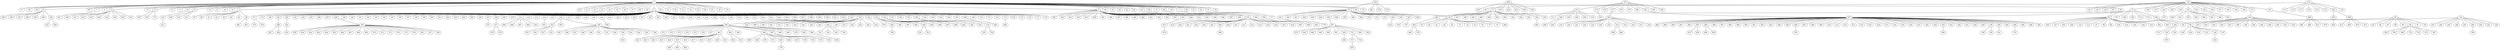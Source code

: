 graph {



	1 [height="0.05", level="1", pos="-373.61,-4505.25", width="0.05"];
	10 [level="5", pos="-426.53,-2651.47"];
	100 [level="5", pos="-7907.48,3381.78"];
	101 [level="2", pos="-8586.46,3510.95"];
	102 [level="4", pos="-6319.74,4023.60"];
	103 [height="0.05", level="1", pos="-5479.86,6586.57", width="0.05"];
	104 [height="0.05", level="1", pos="-5811.51,4375.22", width="0.05"];
	105 [level="5", pos="-7627.01,2992.15"];
	106 [level="4", pos="-8086.92,4824.19"];
	107 [level="5", pos="-8470.77,4233.18"];
	108 [level="2", pos="-5854.63,5123.08"];
	109 [height="0.05", level="1", pos="-7013.80,5402.76", width="0.05"];
	11 [height="0.05", level="1", pos="2459.62,-9120.00", width="0.05"];
	110 [level="4", pos="-6888.97,2940.45"];
	111 [height="0.05", level="1", pos="-6548.99,6161.41", width="0.05"];
	112 [height="0.05", level="1", pos="-4452.72,10282.58", width="0.05"];
	113 [height="0.05", level="1", pos="-3405.74,10851.84", width="0.05"];
	114 [height="0.05", level="1", pos="-5696.36,9572.28", width="0.05"];
	115 [level="2", pos="-4476.07,11790.85"];
	116 [level="5", pos="-5236.08,11385.34"];
	117 [level="5", pos="-5364.84,10995.91"];
	118 [level="5", pos="-5558.50,10669.54"];
	119 [level="5", pos="-4265.13,11496.17"];
	12 [level="5", pos="219.78,-2440.66"];
	120 [height="0.05", level="1", pos="-2524.64,11721.71", width="0.05"];
	121 [level="4", pos="-4858.21,3799.19"];
	122 [height="0.05", level="1", pos="-3641.85,4456.12", width="0.05"];
	123 [height="0.05", level="1", pos="-14630.54,372.33", width="0.05"];
	124 [level="5", pos="-14275.70,-696.18"];
	125 [level="2", pos="-16668.59,-1901.61"];
	126 [level="2", pos="-13675.78,-613.57"];
	127 [level="5", pos="-15327.68,1560.02"];
	128 [level="2", pos="-13773.79,1791.73"];
	129 [height="0.05", level="1", pos="-13056.83,1668.30", width="0.05"];
	13 [level="5", pos="1613.93,-4167.45"];
	130 [level="5", pos="-15840.25,-314.39"];
	131 [level="2", pos="-16454.35,1399.64"];
	132 [level="5", pos="-13764.46,-169.12"];
	134 [level="3", pos="-15445.08,1558.26"];
	136 [level="3", pos="-14565.94,1987.21"];
	137 [level="4", pos="-15141.58,-690.67"];
	138 [level="4", pos="-15986.11,-317.44"];
	139 [level="2", pos="-14662.01,2074.70"];
	14 [height="0.05", level="1", pos="-3447.92,-3046.15", width="0.05"];
	140 [level="5", pos="-15834.03,405.11"];
	141 [level="5", pos="-13697.63,973.79"];
	142 [level="5", pos="-13984.69,1635.86"];
	143 [level="2", pos="-16345.16,186.66"];
	145 [level="2", pos="-6499.90,8029.27"];
	146 [level="4", pos="-8692.28,7384.25"];
	147 [level="2", pos="-8279.67,5576.35"];
	148 [level="4", pos="-7292.60,6520.35"];
	149 [level="5", pos="-8337.80,6050.35"];
	15 [height="0.05", level="1", pos="-3450.79,-7524.52", width="0.05"];
	150 [level="5", pos="-8761.12,6504.94"];
	151 [height="0.05", level="1", pos="-8289.94,8266.63", width="0.05"];
	152 [height="0.05", level="1", pos="1338.55,5575.01", width="0.05"];
	153 [height="0.05", level="1", pos="3817.84,3796.76", width="0.05"];
	154 [level="5", pos="-1557.94,-1141.04"];
	155 [level="2", pos="-1265.67,3470.17"];
	156 [level="2", pos="587.61,3855.48"];
	157 [level="5", pos="-1539.24,-575.28"];
	158 [level="5", pos="1550.16,1076.68"];
	159 [level="5", pos="-1529.69,889.06"];
	16 [level="2", pos="-95.14,-6373.83"];
	160 [height="0.05", level="1", pos="1420.55,3400.45", width="0.05"];
	162 [level="5", pos="-2087.41,-295.41"];
	163 [level="3", pos="600.71,-991.66"];
	164 [level="2", pos="1559.68,445.44"];
	165 [level="4", pos="-746.53,1144.91"];
	167 [level="4", pos="-1817.80,592.00"];
	168 [height="0.05", level="1", pos="1105.86,4558.38", width="0.05"];
	169 [level="2", pos="550.48,-2021.49"];
	17 [height="0.05", level="1", pos="-1710.74,-2241.84", width="0.05"];
	170 [level="5", pos="-469.33,-1758.45"];
	171 [level="2", pos="-2673.34,276.86"];
	172 [level="2", pos="-1902.11,879.21"];
	173 [level="2", pos="2403.11,-704.10"];
	174 [height="0.05", level="1", pos="992.40,123.41", width="0.05"];
	175 [level="2", pos="-168.51,2228.87"];
	176 [level="4", pos="-1369.12,1028.45"];
	177 [level="5", pos="1153.44,-832.71"];
	178 [level="4", pos="-29.75,1931.88"];
	179 [level="2", pos="-1481.09,1701.00"];
	18 [level="5", pos="1041.90,-2701.37"];
	180 [level="5", pos="412.57,-1258.15"];
	181 [height="0.05", level="1", pos="-1294.15,4954.42", width="0.05"];
	182 [height="0.05", level="1", pos="-1077.47,4093.05", width="0.05"];
	183 [level="3", pos="1171.51,-19.35"];
	184 [level="2", pos="-360.87,2684.44"];
	185 [level="2", pos="1107.27,-404.99"];
	186 [level="2", pos="1300.12,1919.27"];
	187 [height="0.05", level="1", pos="2800.35,1535.63", width="0.05"];
	188 [height="0.05", level="1", pos="2767.86,3124.65", width="0.05"];
	189 [level="2", pos="1155.36,-2024.30"];
	19 [level="2", pos="-2387.47,-5863.04"];
	190 [level="5", pos="-962.87,1207.17"];
	191 [level="2", pos="767.30,-901.20"];
	192 [level="2", pos="1966.30,-89.75"];
	193 [level="2", pos="-1959.37,-459.75"];
	194 [level="2", pos="1028.30,1144.37"];
	195 [level="5", pos="-1463.41,-1019.94"];
	196 [level="2", pos="1070.73,-1621.44"];
	197 [level="5", pos="-510.97,2034.70"];
	198 [level="2", pos="-119.56,-1330.22"];
	199 [level="2", pos="-927.68,-1744.02"];
	2 [height="0.05", level="1", pos="-4516.13,-1981.98", width="0.05"];
	20 [height="0.05", level="1", pos="-2568.32,-4687.43", width="0.05"];
	200 [level="5", pos="-561.20,-1537.00"];
	201 [level="4", pos="-2120.71,383.94"];
	202 [level="5", pos="200.56,-1621.16"];
	203 [level="2", pos="-1576.36,951.33"];
	204 [level="3", pos="1039.94,289.01"];
	205 [height="0.05", level="1", pos="1672.23,-1348.51", width="0.05"];
	206 [level="2", pos="-887.77,1113.54"];
	207 [level="4", pos="-2765.59,-184.29"];
	208 [level="5", pos="-1030.04,-1481.20"];
	209 [level="3", pos="1643.95,-325.82"];
	21 [level="2", pos="-2449.18,-3614.79"];
	210 [height="0.05", level="1", pos="3422.73,-376.84", width="0.05"];
	211 [level="5", pos="-1862.50,-1014.30"];
	212 [level="5", pos="-1134.37,-1319.63"];
	213 [level="2", pos="603.66,-1701.24"];
	214 [level="5", pos="-2221.56,1009.64"];
	215 [level="5", pos="-418.37,-1462.16"];
	216 [height="0.05", level="1", pos="-1703.51,6111.78", width="0.05"];
	217 [level="5", pos="-1798.37,349.21"];
	218 [height="0.05", level="1", pos="-2135.21,2268.26", width="0.05"];
	219 [level="2", pos="1323.82,-292.89"];
	22 [level="4", pos="-2188.17,-5171.50"];
	220 [level="5", pos="-190.63,2151.51"];
	222 [level="5", pos="-1394.55,-1271.90"];
	223 [level="5", pos="685.14,-855.78"];
	224 [height="0.05", level="1", pos="775.37,-447.55", width="0.05"];
	225 [level="5", pos="1190.44,680.75"];
	226 [level="5", pos="-18.19,1893.29"];
	227 [level="4", pos="-513.89,2317.08"];
	228 [level="2", pos="-709.60,-1552.51"];
	229 [level="5", pos="868.22,1747.12"];
	23 [height="0.05", level="1", pos="-1100.87,-8851.43", width="0.05"];
	230 [level="2", pos="-114.43,-1954.90"];
	231 [level="2", pos="-1661.33,502.93"];
	232 [height="0.05", level="1", pos="893.23,847.25", width="0.05"];
	233 [level="5", pos="-834.37,1449.60"];
	234 [level="5", pos="-2185.46,35.67"];
	235 [level="4", pos="844.89,-497.56"];
	236 [height="0.05", level="1", pos="1276.06,181.05", width="0.05"];
	237 [level="3", pos="876.52,2196.71"];
	238 [level="5", pos="553.97,2034.36"];
	239 [level="2", pos="-1678.79,-930.06"];
	24 [level="2", pos="1629.94,-5732.36"];
	240 [level="4", pos="76.20,-1320.68"];
	241 [level="4", pos="-1047.12,-1132.58"];
	242 [level="5", pos="-1506.77,-535.54"];
	243 [level="2", pos="2063.84,1338.00"];
	244 [level="3", pos="1768.24,-1250.28"];
	245 [level="4", pos="1025.91,1780.07"];
	246 [level="5", pos="-874.72,-1536.34"];
	247 [level="3", pos="1341.55,583.22"];
	248 [height="0.05", level="1", pos="4327.14,1486.21", width="0.05"];
	249 [level="2", pos="-2521.01,-404.45"];
	25 [level="2", pos="1983.19,-4661.03"];
	250 [level="5", pos="-1471.05,1165.61"];
	251 [level="3", pos="1273.87,1074.98"];
	252 [level="2", pos="-2530.04,6.46"];
	254 [level="2", pos="-13758.91,6524.97"];
	255 [level="2", pos="-17262.90,7082.18"];
	256 [level="2", pos="-15182.27,4376.73"];
	257 [height="0.05", level="1", pos="-18173.88,8472.23", width="0.05"];
	258 [height="0.05", level="1", pos="-18056.83,4878.53", width="0.05"];
	259 [level="2", pos="-16935.55,4776.76"];
	26 [level="2", pos="-2407.57,-2935.66"];
	260 [level="2", pos="-14780.58,6676.26"];
	261 [level="2", pos="-16195.30,7302.73"];
	262 [height="0.05", level="1", pos="-15840.97,7814.20", width="0.05"];
	263 [level="5", pos="-16006.24,4718.93"];
	264 [level="2", pos="-15755.03,4285.93"];
	265 [level="2", pos="-18547.15,6473.15"];
	266 [level="4", pos="-14548.61,5772.71"];
	267 [height="0.05", level="1", pos="-17983.59,6631.22", width="0.05"];
	268 [level="5", pos="-14878.32,5065.01"];
	269 [level="5", pos="-17031.27,5461.63"];
	27 [level="2", pos="-1217.04,-2578.20"];
	270 [level="5", pos="-14868.42,6824.10"];
	271 [level="2", pos="-15454.86,7298.69"];
	272 [level="2", pos="-14261.50,5411.99"];
	273 [height="0.05", level="1", pos="-12806.56,-5773.42", width="0.05"];
	274 [level="2", pos="-11664.55,-6965.20"];
	275 [level="2", pos="-13531.14,-7039.36"];
	276 [level="2", pos="-12949.23,-4512.64"];
	277 [height="0.05", level="1", pos="-12922.00,-8542.18", width="0.05"];
	278 [level="5", pos="-13569.04,-5907.37"];
	279 [level="2", pos="-12107.81,-6938.07"];
	28 [height="0.05", level="1", pos="-2420.27,-1743.20", width="0.05"];
	280 [level="5", pos="-13160.62,-4856.68"];
	281 [height="0.05", level="1", pos="-11894.84,-1709.85", width="0.05"];
	282 [level="4", pos="-11913.78,-5412.19"];
	283 [height="0.05", level="1", pos="-14540.93,-5371.48", width="0.05"];
	284 [height="0.05", level="1", pos="-15782.76,9839.76", width="0.05"];
	285 [level="4", pos="-11679.09,10096.09"];
	286 [level="4", pos="-13533.82,8655.57"];
	288 [level="3", pos="-12575.39,10609.01"];
	289 [level="5", pos="-11376.97,9119.47"];
	29 [level="2", pos="2122.47,-3145.85"];
	290 [level="5", pos="-13408.40,10092.37"];
	291 [level="5", pos="-11635.89,9290.85"];
	292 [level="3", pos="-13819.29,8670.56"];
	293 [level="3", pos="-11790.06,8372.64"];
	294 [level="2", pos="-14285.19,9385.70"];
	295 [level="5", pos="-12426.38,10235.13"];
	296 [height="0.05", level="1", pos="-13791.92,11290.28", width="0.05"];
	297 [level="5", pos="-12748.47,8221.97"];
	298 [level="5", pos="-11685.41,8443.76"];
	299 [height="0.05", level="1", pos="2687.43,6341.16", width="0.05"];
	3 [height="0.05", level="1", pos="-286.74,-9.32", width="0.05"];
	30 [height="0.05", level="1", pos="2121.39,-5378.32", width="0.05"];
	300 [level="5", pos="588.78,5824.79"];
	301 [level="2", pos="2222.18,5378.70"];
	302 [level="2", pos="1525.77,6454.67"];
	303 [level="5", pos="-8337.23,-8615.14"];
	304 [height="0.05", level="1", pos="-9116.68,-9396.71", width="0.05"];
	306 [level="2", pos="-10620.73,-7552.99"];
	307 [level="2", pos="-11437.44,-8041.12"];
	308 [level="4", pos="-11771.64,-7541.53"];
	309 [level="4", pos="-11231.68,-6322.54"];
	31 [level="2", pos="826.17,-2254.14"];
	310 [level="3", pos="-10869.58,-6327.23"];
	311 [level="4", pos="-10558.57,-7277.88"];
	313 [height="0.05", level="1", pos="-9035.77,-11503.38", width="0.05"];
	314 [level="2", pos="-9970.03,-11627.27"];
	315 [level="5", pos="-8241.04,-8804.55"];
	316 [level="5", pos="-8122.16,-9801.76"];
	317 [level="4", pos="-8805.70,-10477.38"];
	318 [level="5", pos="-10027.99,-8884.35"];
	319 [level="2", pos="-10525.43,-9793.60"];
	32 [height="0.05", level="1", pos="-1242.18,-6996.50", width="0.05"];
	320 [level="4", pos="-10203.52,-9864.40"];
	321 [level="5", pos="-9174.60,-8248.15"];
	322 [level="4", pos="-9340.29,-8324.60"];
	323 [level="2", pos="-7744.80,-9719.64"];
	324 [level="5", pos="4730.13,4110.06"];
	325 [height="0.05", level="1", pos="5611.57,1663.70", width="0.05"];
	326 [level="5", pos="4990.14,3977.94"];
	327 [level="5", pos="4051.72,4592.66"];
	328 [level="3", pos="5496.05,3193.31"];
	329 [level="2", pos="4306.31,2227.37"];
	33 [level="5", pos="646.14,-5721.41"];
	330 [level="2", pos="4114.56,2443.32"];
	331 [level="2", pos="5555.39,2608.00"];
	332 [level="4", pos="5217.96,3400.62"];
	333 [level="3", pos="3426.24,2748.09"];
	334 [level="4", pos="3328.94,3801.59"];
	335 [height="0.05", level="1", pos="5215.30,2750.40", width="0.05"];
	336 [level="2", pos="-10654.85,-1533.83"];
	337 [height="0.05", level="1", pos="-7701.03,-2609.58", width="0.05"];
	338 [level="2", pos="-10750.68,-774.31"];
	339 [level="2", pos="-11485.76,-898.01"];
	34 [level="5", pos="-80.49,-6132.15"];
	340 [level="3", pos="-5216.06,-3731.35"];
	341 [level="3", pos="-4805.32,-4116.94"];
	342 [level="2", pos="-486.89,5145.76"];
	343 [level="2", pos="-89.27,5617.70"];
	344 [level="2", pos="-6389.04,9134.58"];
	345 [level="5", pos="-5894.71,7464.98"];
	346 [level="4", pos="-5588.67,8411.74"];
	347 [level="5", pos="-6870.37,7234.79"];
	348 [level="3", pos="-7431.38,8565.41"];
	35 [height="0.05", level="1", pos="-3870.76,-4105.27", width="0.05"];
	350 [level="5", pos="-5669.37,8628.29"];
	351 [level="5", pos="-6010.19,7307.02"];
	352 [level="5", pos="-7423.40,8118.07"];
	353 [level="5", pos="-6685.61,9006.67"];
	355 [level="2", pos="5363.27,7059.28"];
	356 [level="5", pos="6371.05,5464.84"];
	357 [level="4", pos="4896.67,8434.25"];
	358 [level="4", pos="4125.84,7117.00"];
	359 [level="5", pos="6280.34,5482.63"];
	36 [height="0.05", level="1", pos="-3696.66,-5466.07", width="0.05"];
	360 [level="2", pos="6973.02,6042.31"];
	362 [level="4", pos="5528.60,5543.21"];
	363 [level="5", pos="5891.32,8220.29"];
	364 [level="4", pos="4180.84,8090.65"];
	365 [level="5", pos="4873.93,5859.66"];
	366 [level="5", pos="5635.16,5412.07"];
	367 [level="2", pos="3746.38,7307.94"];
	368 [level="5", pos="5738.66,8304.95"];
	369 [level="2", pos="6730.24,7836.60"];
	37 [height="0.05", level="1", pos="2682.01,-3802.03", width="0.05"];
	370 [level="3", pos="6766.06,6014.63"];
	372 [level="5", pos="6764.32,7079.17"];
	373 [level="5", pos="4497.74,6418.62"];
	374 [level="2", pos="4647.98,8668.26"];
	375 [level="5", pos="4183.16,7970.55"];
	376 [level="2", pos="6962.13,7341.44"];
	377 [level="2", pos="188.05,-9958.89"];
	378 [level="4", pos="515.37,-10164.67"];
	379 [level="2", pos="937.19,-9786.49"];
	38 [level="5", pos="1340.07,-3096.57"];
	380 [height="0.05", level="1", pos="-165.62,6797.29", width="0.05"];
	381 [height="0.05", level="1", pos="1211.57,7511.60", width="0.05"];
	382 [level="3", pos="626.85,6216.30"];
	383 [level="5", pos="-2735.88,-10667.29"];
	384 [level="5", pos="-1846.72,-12530.40"];
	386 [level="5", pos="-919.22,-12713.78"];
	387 [height="0.05", level="1", pos="-1495.58,-13755.76", width="0.05"];
	388 [level="2", pos="255.20,-11250.35"];
	389 [height="0.05", level="1", pos="1212.26,-11972.63", width="0.05"];
	39 [level="5", pos="-1426.29,-6066.19"];
	390 [level="2", pos="-2777.61,-12823.93"];
	391 [level="5", pos="-380.11,-12234.87"];
	392 [level="5", pos="-3008.48,-11932.81"];
	393 [level="5", pos="-1904.44,-9440.44"];
	394 [height="0.05", level="1", pos="-3473.52,-13463.54", width="0.05"];
	395 [level="5", pos="-367.21,-11152.88"];
	396 [level="4", pos="-1047.02,-10292.16"];
	397 [level="3", pos="-1835.87,-9571.60"];
	398 [level="2", pos="-2499.44,-9699.68"];
	399 [level="2", pos="-3347.14,-12337.38"];
	4 [height="0.05", level="1", pos="-1726.73,-11279.16", width="0.05"];
	40 [level="3", pos="-2075.99,-2687.89"];
	400 [height="0.05", level="1", pos="471.88,-13106.50", width="0.05"];
	401 [level="2", pos="-931.28,-12859.15"];
	402 [level="4", pos="-2386.67,-9693.12"];
	403 [level="5", pos="-1032.09,-10388.11"];
	405 [level="2", pos="338.64,-11899.45"];
	407 [level="2", pos="-4127.30,-10638.00"];
	408 [level="5", pos="-757.56,-10727.15"];
	41 [height="0.05", level="1", pos="-415.99,-6738.22", width="0.05"];
	410 [level="4", pos="-3063.37,-11184.73"];
	411 [level="2", pos="-3871.87,6058.06"];
	412 [level="4", pos="-4471.44,5401.24"];
	413 [level="3", pos="-4491.15,5601.43"];
	414 [level="4", pos="-2757.29,3725.99"];
	416 [level="5", pos="-2533.01,4334.26"];
	417 [height="0.05", level="1", pos="-3133.95,6445.48", width="0.05"];
	418 [level="5", pos="-4770.32,4692.71"];
	419 [level="5", pos="-3490.10,3362.02"];
	42 [height="0.05", level="1", pos="-3164.28,-4634.30", width="0.05"];
	420 [level="5", pos="-2692.37,4567.18"];
	421 [level="5", pos="-3931.81,5936.36"];
	424 [level="5", pos="-4638.84,3784.92"];
	425 [level="5", pos="-3172.67,5459.76"];
	427 [level="4", pos="-4119.04,3389.41"];
	428 [level="2", pos="-2546.22,5172.11"];
	429 [level="4", pos="-3582.37,3276.52"];
	43 [height="0.05", level="1", pos="-2785.37,-3937.15", width="0.05"];
	431 [level="4", pos="-4817.97,4553.13"];
	433 [level="5", pos="-16043.52,9491.44"];
	434 [level="4", pos="-16374.12,9926.77"];
	435 [level="5", pos="-16492.05,10250.01"];
	436 [level="5", pos="-15137.20,10484.91"];
	438 [level="5", pos="-15561.31,10725.58"];
	439 [level="5", pos="-15475.22,9528.54"];
	44 [height="0.05", level="1", pos="-553.11,-7648.83", width="0.05"];
	443 [level="2", pos="-17734.66,2662.57"];
	445 [level="4", pos="-16857.25,3436.73"];
	446 [level="5", pos="-16827.47,2417.00"];
	448 [level="5", pos="-17909.53,3460.77"];
	449 [level="5", pos="-16616.30,2668.30"];
	45 [height="0.05", level="1", pos="-5111.11,1438.10", width="0.05"];
	450 [level="4", pos="-18816.47,1994.15"];
	451 [level="4", pos="-18064.85,1657.98"];
	452 [level="5", pos="-17679.52,3686.33"];
	453 [level="2", pos="-19238.68,2733.50"];
	454 [level="5", pos="-18501.30,2910.28"];
	455 [level="5", pos="-16777.30,3375.74"];
	456 [level="5", pos="-18686.78,1951.67"];
	457 [level="4", pos="-17610.44,1599.34"];
	458 [level="5", pos="-17450.66,1559.25"];
	459 [level="5", pos="-21610.89,5884.53"];
	46 [height="0.05", level="1", pos="2870.96,-6258.71", width="0.05"];
	460 [level="5", pos="-21774.76,5904.90"];
	461 [level="2", pos="-20745.16,6499.24"];
	462 [level="2", pos="8322.44,-1092.27"];
	463 [level="2", pos="11363.92,334.91"];
	464 [level="3", pos="7683.18,-2274.21"];
	465 [level="4", pos="8954.72,-1765.44"];
	466 [level="4", pos="5952.29,-1062.45"];
	467 [level="3", pos="8063.42,1074.88"];
	468 [level="5", pos="7314.64,-1310.64"];
	469 [level="5", pos="8710.66,115.22"];
	47 [level="2", pos="-1847.28,-2083.34"];
	470 [level="5", pos="9553.69,-1108.86"];
	471 [level="2", pos="9745.08,-1012.97"];
	472 [level="5", pos="8135.96,-1831.46"];
	473 [level="2", pos="8935.12,272.39"];
	474 [level="2", pos="9512.68,-2009.52"];
	475 [level="5", pos="7589.55,-199.54"];
	476 [level="5", pos="9105.14,-189.56"];
	477 [level="3", pos="8021.92,286.33"];
	478 [level="2", pos="-13024.06,6935.70"];
	479 [level="4", pos="-13861.37,6946.46"];
	48 [height="0.05", level="1", pos="4340.76,-2748.41", width="0.05"];
	482 [level="4", pos="-13221.90,5938.50"];
	483 [level="2", pos="-8582.08,-338.30"];
	484 [level="4", pos="-7036.33,-4684.59"];
	485 [level="5", pos="-6633.49,-1165.24"];
	486 [level="2", pos="-6810.42,-5085.50"];
	487 [height="0.05", level="1", pos="-10934.96,-2018.11", width="0.05"];
	488 [level="2", pos="-7965.51,-357.04"];
	489 [level="4", pos="-6446.65,-4587.12"];
	49 [level="3", pos="703.82,-2377.05"];
	490 [level="4", pos="-9635.60,-3160.71"];
	491 [level="5", pos="-8669.58,-1264.39"];
	492 [height="0.05", level="1", pos="-5168.66,-2542.26", width="0.05"];
	493 [level="2", pos="-5471.49,-1730.16"];
	494 [height="0.05", level="1", pos="-10792.60,-3695.06", width="0.05"];
	496 [level="5", pos="-5853.90,-1972.64"];
	497 [level="2", pos="-5379.54,-2989.88"];
	498 [level="5", pos="-9248.06,-1497.08"];
	499 [level="2", pos="-7578.09,-597.72"];
	5 [level="2", pos="-655.11,-2698.27"];
	50 [height="0.05", level="1", pos="-2042.04,-3155.60", width="0.05"];
	500 [level="3", pos="-5497.34,-3528.19"];
	501 [level="5", pos="-9334.77,-3667.97"];
	502 [height="0.05", level="1", pos="-8426.91,-6224.07", width="0.05"];
	503 [height="0.05", level="1", pos="-9961.30,-1686.25", width="0.05"];
	504 [height="0.05", level="1", pos="-5234.16,-4432.63", width="0.05"];
	505 [level="4", pos="-9216.06,-4211.82"];
	506 [height="0.05", level="1", pos="-5003.17,-5271.29", width="0.05"];
	507 [height="0.05", level="1", pos="-9338.91,-4446.52", width="0.05"];
	508 [level="4", pos="-8471.82,-464.84"];
	509 [height="0.05", level="1", pos="-5568.53,-3019.22", width="0.05"];
	51 [height="0.05", level="1", pos="-2850.13,-6369.45", width="0.05"];
	510 [level="5", pos="-7616.93,-4353.26"];
	511 [level="5", pos="-8657.81,-4370.77"];
	512 [level="2", pos="-5856.42,-4566.43"];
	513 [height="0.05", level="1", pos="-7005.94,-58.65", width="0.05"];
	514 [level="2", pos="-9094.35,-4895.57"];
	515 [height="0.05", level="1", pos="-6514.06,-4572.52", width="0.05"];
	516 [height="0.05", level="1", pos="-7776.60,-5426.87", width="0.05"];
	517 [level="2", pos="-10108.46,-2630.54"];
	518 [level="2", pos="-5662.08,-4011.51"];
	519 [level="2", pos="-6869.41,-854.35"];
	52 [height="0.05", level="1", pos="-3022.61,-1816.76", width="0.05"];
	520 [level="5", pos="-7996.33,-579.30"];
	521 [level="4", pos="-8205.30,-4473.81"];
	522 [height="0.05", level="1", pos="-9997.23,-747.16", width="0.05"];
	523 [level="5", pos="-7172.89,-451.34"];
	524 [level="5", pos="-6396.34,-973.78"];
	525 [level="2", pos="-9771.21,-3820.98"];
	526 [level="5", pos="-6232.89,-1515.57"];
	527 [level="5", pos="-5873.62,-2460.76"];
	528 [level="2", pos="-6035.90,-1459.80"];
	529 [level="5", pos="-9783.80,-2701.98"];
	53 [level="4", pos="71.14,-2724.05"];
	532 [level="4", pos="-8956.90,7308.15"];
	535 [level="5", pos="-1659.36,-1352.18"];
	536 [height="0.05", level="1", pos="2917.33,9400.34", width="0.05"];
	537 [level="4", pos="1619.41,9094.44"];
	538 [level="5", pos="3696.89,10462.13"];
	539 [level="2", pos="1630.73,10458.99"];
	54 [height="0.05", level="1", pos="-1249.46,-2372.34", width="0.05"];
	541 [level="3", pos="1640.63,9027.45"];
	542 [level="2", pos="3773.70,10988.89"];
	543 [level="4", pos="2079.78,10376.65"];
	544 [height="0.05", level="1", pos="5129.77,9502.20", width="0.05"];
	545 [level="2", pos="4431.97,9783.87"];
	546 [level="3", pos="2789.45,8527.75"];
	547 [level="3", pos="2929.26,10945.65"];
	548 [level="2", pos="3556.99,8753.00"];
	549 [level="5", pos="2821.62,10758.53"];
	55 [height="0.05", level="1", pos="1844.64,-2522.09", width="0.05"];
	551 [level="5", pos="1966.22,9732.41"];
	552 [level="4", pos="-2093.20,7108.86"];
	553 [level="5", pos="-2840.95,6375.36"];
	555 [level="5", pos="-1819.76,7132.40"];
	556 [level="4", pos="-2807.41,7550.93"];
	557 [level="5", pos="-1885.25,7340.69"];
	558 [level="4", pos="5084.22,-2962.17"];
	56 [level="2", pos="-3335.14,-4226.81"];
	562 [level="5", pos="5156.30,-2979.29"];
	563 [level="5", pos="-13895.56,-7018.66"];
	564 [level="4", pos="-2141.58,3414.08"];
	565 [level="5", pos="-1169.29,3216.94"];
	567 [level="4", pos="-2017.10,3941.30"];
	569 [level="4", pos="-1900.90,2829.19"];
	57 [level="2", pos="-1755.38,-6386.09"];
	570 [level="5", pos="-1591.82,4262.63"];
	575 [level="5", pos="-14448.05,-1152.30"];
	577 [level="4", pos="-794.22,-2312.84"];
	58 [level="3", pos="-852.38,-2780.78"];
	581 [level="5", pos="-4887.25,-5422.13"];
	583 [level="4", pos="-17433.15,-1269.71"];
	585 [level="5", pos="-16874.33,-1055.75"];
	586 [level="5", pos="-16409.58,-2520.36"];
	587 [level="5", pos="-16022.27,-1672.91"];
	588 [level="4", pos="-17471.15,-2437.28"];
	589 [level="5", pos="-16545.23,-2668.29"];
	59 [height="0.05", level="1", pos="3077.49,-2774.53", width="0.05"];
	591 [level="2", pos="-17803.11,-2021.47"];
	592 [level="4", pos="4802.89,-4676.55"];
	595 [level="5", pos="5616.03,-6135.23"];
	596 [level="5", pos="5664.69,-4784.97"];
	597 [level="2", pos="6343.76,-5607.85"];
	598 [level="4", pos="5006.81,-6301.61"];
	599 [level="2", pos="6213.58,-4913.52"];
	6 [height="0.05", level="1", pos="5202.69,-5310.30", width="0.05"];
	60 [level="3", pos="1622.20,-2141.07"];
	600 [level="5", pos="4583.29,-5864.60"];
	601 [level="3", pos="-682.15,-2214.01"];
	602 [level="5", pos="719.26,4629.19"];
	604 [level="2", pos="-61.18,3810.29"];
	605 [level="5", pos="-74.03,3499.79"];
	606 [level="5", pos="536.68,3491.14"];
	607 [level="5", pos="33.79,4678.89"];
	608 [level="2", pos="-89.10,4676.69"];
	609 [level="5", pos="-11555.65,10231.89"];
	61 [level="2", pos="-3660.39,-1331.01"];
	610 [level="5", pos="-3616.27,-3362.08"];
	611 [level="5", pos="-4641.49,-3493.18"];
	615 [level="3", pos="11702.06,1930.87"];
	616 [level="5", pos="12018.30,594.14"];
	617 [level="2", pos="12286.40,-243.13"];
	618 [level="5", pos="10408.77,992.50"];
	619 [level="5", pos="10263.54,360.55"];
	62 [level="5", pos="-4883.19,-1903.60"];
	620 [level="4", pos="10861.00,1576.93"];
	621 [level="4", pos="11263.53,-719.09"];
	622 [level="5", pos="11490.41,-392.22"];
	623 [level="5", pos="10552.47,-328.73"];
	624 [level="5", pos="10325.57,858.34"];
	625 [level="5", pos="12013.50,804.33"];
	626 [level="5", pos="10974.94,1513.53"];
	628 [level="3", pos="-3266.52,13138.14"];
	629 [level="3", pos="-3043.28,12774.15"];
	63 [height="0.05", level="1", pos="-4765.91,-287.81", width="0.05"];
	631 [level="3", pos="7747.00,-2790.01"];
	632 [level="3", pos="6934.24,-2569.50"];
	633 [level="2", pos="-18088.62,7591.75"];
	635 [level="5", pos="216.65,-8790.78"];
	64 [level="3", pos="-3504.84,-1723.65"];
	640 [level="5", pos="1250.65,-8484.58"];
	642 [level="5", pos="-232.90,-8258.43"];
	644 [level="5", pos="375.67,-8843.81"];
	645 [level="5", pos="417.81,-7451.85"];
	647 [level="5", pos="1208.47,-8855.40"];
	649 [level="4", pos="-27.03,-7678.18"];
	65 [level="2", pos="-4408.54,-2747.86"];
	651 [level="5", pos="1007.65,-7730.40"];
	652 [level="4", pos="-298.43,-8370.38"];
	655 [level="5", pos="-9873.96,-8083.42"];
	656 [level="5", pos="-10150.16,-7428.66"];
	657 [level="5", pos="4261.51,-4486.90"];
	659 [level="4", pos="4978.46,-4158.96"];
	66 [height="0.05", level="1", pos="-5926.98,496.71", width="0.05"];
	660 [level="4", pos="-11944.91,1322.88"];
	661 [level="4", pos="-12318.41,2060.00"];
	662 [level="5", pos="-11961.46,1515.45"];
	663 [level="5", pos="-12909.07,1007.82"];
	665 [level="4", pos="4937.94,-964.25"];
	666 [level="5", pos="5764.04,-1642.07"];
	667 [level="5", pos="5244.99,-794.53"];
	668 [level="5", pos="5784.92,-291.71"];
	669 [level="5", pos="6303.51,-336.06"];
	67 [height="0.05", level="1", pos="-4573.84,194.96", width="0.05"];
	670 [level="5", pos="5384.58,-1632.85"];
	671 [level="5", pos="6415.76,-1344.80"];
	673 [level="5", pos="-4349.38,-10465.27"];
	674 [level="5", pos="-5477.62,-10363.70"];
	677 [level="5", pos="-1105.62,-1966.90"];
	678 [level="5", pos="-938.85,-1955.87"];
	679 [level="5", pos="-1387.05,-1728.52"];
	68 [height="0.05", level="1", pos="-4134.47,-593.99", width="0.05"];
	681 [level="5", pos="11122.24,2338.80"];
	682 [level="4", pos="12134.72,1913.84"];
	683 [level="3", pos="11946.72,2626.25"];
	684 [level="5", pos="-11772.50,-10537.26"];
	686 [level="5", pos="-10308.65,-11837.03"];
	689 [level="4", pos="2502.73,7043.20"];
	69 [height="0.05", level="1", pos="-11169.89,4215.37", width="0.05"];
	690 [level="5", pos="2958.49,6095.20"];
	692 [level="5", pos="2638.82,7144.49"];
	694 [level="2", pos="2702.73,-7487.71"];
	695 [level="2", pos="3765.76,-7744.15"];
	696 [level="5", pos="4255.60,-6521.21"];
	699 [level="5", pos="-196.23,8261.00"];
	7 [level="3", pos="-666.57,-2399.30"];
	70 [height="0.05", level="1", pos="-15874.63,5820.80", width="0.05"];
	702 [level="5", pos="7795.48,1471.96"];
	703 [level="5", pos="7680.93,1083.77"];
	704 [level="5", pos="9202.99,1141.42"];
	706 [level="5", pos="8472.59,1699.76"];
	707 [level="4", pos="-10122.07,1137.04"];
	708 [level="5", pos="-10239.43,489.50"];
	709 [level="5", pos="-10678.81,1526.69"];
	71 [height="0.05", level="1", pos="-12669.44,9239.89", width="0.05"];
	713 [level="5", pos="-11456.85,1540.01"];
	714 [level="5", pos="-11174.53,175.75"];
	715 [level="3", pos="-20952.74,5159.56"];
	716 [level="5", pos="-22010.92,4107.10"];
	717 [level="5", pos="-20861.92,4791.78"];
	718 [level="5", pos="1752.24,3224.67"];
	72 [height="0.05", level="1", pos="-10815.29,895.33", width="0.05"];
	720 [level="5", pos="1918.41,3852.96"];
	724 [level="5", pos="1627.28,3987.80"];
	725 [level="5", pos="-1087.97,9284.00"];
	729 [level="5", pos="-11818.11,2040.28"];
	73 [level="2", pos="-10707.54,2686.65"];
	730 [level="5", pos="-13178.92,2272.39"];
	731 [level="5", pos="-12310.66,2582.54"];
	736 [level="5", pos="-17452.98,8887.00"];
	737 [level="5", pos="-18169.57,8787.46"];
	74 [level="3", pos="-12148.94,3608.34"];
	740 [level="5", pos="5057.38,1365.68"];
	741 [level="5", pos="5837.48,1245.29"];
	742 [level="5", pos="5819.75,2107.97"];
	744 [level="5", pos="6076.78,1621.25"];
	75 [height="0.05", level="1", pos="-10026.01,5948.65", width="0.05"];
	751 [level="5", pos="-7321.15,-5236.00"];
	755 [level="5", pos="119.86,9139.30"];
	757 [level="5", pos="-3006.16,205.79"];
	758 [level="5", pos="1457.41,2427.81"];
	76 [level="2", pos="-10200.36,5122.17"];
	760 [level="5", pos="2195.45,3350.84"];
	768 [level="5", pos="2171.14,-9876.23"];
	769 [level="4", pos="2929.19,-9444.70"];
	77 [height="0.05", level="1", pos="-11360.98,6285.33", width="0.05"];
	770 [level="5", pos="2730.31,-8817.99"];
	776 [level="5", pos="4683.34,-1115.49"];
	779 [level="5", pos="-17073.36,4301.90"];
	78 [level="5", pos="-10103.65,4091.74"];
	781 [level="5", pos="-617.40,4170.80"];
	782 [level="5", pos="-400.25,3594.44"];
	787 [level="5", pos="-12095.65,3070.12"];
	788 [level="5", pos="-2170.68,3360.67"];
	79 [height="0.05", level="1", pos="-13195.83,4230.44", width="0.05"];
	798 [level="5", pos="-7550.90,8738.45"];
	8 [level="4", pos="-1055.88,-6211.89"];
	80 [level="2", pos="-9878.46,2668.02"];
	802 [level="5", pos="1588.84,4681.10"];
	809 [level="5", pos="-3700.38,-7241.27"];
	81 [level="4", pos="-12138.06,4862.21"];
	810 [level="5", pos="-3716.68,-7936.02"];
	811 [level="5", pos="-3157.38,-7832.71"];
	815 [level="5", pos="1376.53,10537.86"];
	819 [level="5", pos="-20608.72,4182.39"];
	82 [level="2", pos="-10015.57,2972.42"];
	822 [level="5", pos="-13711.92,2077.57"];
	83 [height="0.05", level="1", pos="-9466.13,8708.34", width="0.05"];
	830 [level="2", pos="-21784.98,7820.44"];
	833 [level="4", pos="-21745.73,6480.95"];
	836 [level="5", pos="-1401.36,-1514.70"];
	837 [level="5", pos="-5141.68,-1231.55"];
	839 [level="5", pos="-5837.36,-1202.91"];
	84 [level="5", pos="-11979.69,3183.73"];
	841 [level="5", pos="-1819.51,-1295.53"];
	848 [level="5", pos="-10658.17,-4185.60"];
	849 [level="5", pos="-10995.32,-3934.64"];
	85 [height="0.05", level="1", pos="-3412.08,8516.85", width="0.05"];
	86 [level="2", pos="-3405.82,7753.61"];
	860 [level="5", pos="2695.01,-989.39"];
	862 [level="5", pos="-12693.38,12192.82"];
	863 [level="2", pos="-12841.63,12360.67"];
	868 [level="2", pos="-1807.27,11707.06"];
	869 [level="4", pos="-1894.51,12150.75"];
	87 [level="5", pos="-2965.45,8329.35"];
	870 [level="5", pos="-2096.79,11169.50"];
	871 [level="2", pos="-1116.25,12273.06"];
	872 [level="2", pos="-928.49,11297.52"];
	873 [level="5", pos="-597.92,9380.15"];
	874 [level="5", pos="-2697.42,1226.40"];
	875 [level="3", pos="-20814.18,7765.15"];
	88 [height="0.05", level="1", pos="-4685.82,8840.99", width="0.05"];
	886 [level="3", pos="-16032.23,3265.09"];
	889 [level="3", pos="-15633.85,2600.00"];
	89 [level="3", pos="-3767.04,9570.61"];
	893 [level="5", pos="-14611.45,8939.54"];
	899 [level="5", pos="-2249.30,-1018.26"];
	9 [height="0.05", level="1", pos="810.70,-8052.03", width="0.05"];
	90 [height="0.05", level="1", pos="-268.00,8373.40", width="0.05"];
	91 [level="5", pos="-4303.39,8480.98"];
	915 [level="3", pos="-15275.53,3127.91"];
	92 [height="0.05", level="1", pos="-2501.70,9847.32", width="0.05"];
	93 [height="0.05", level="1", pos="-5801.08,3303.90", width="0.05"];
	94 [height="0.05", level="1", pos="-1378.46,9990.82", width="0.05"];
	941 [level="5", pos="-5199.40,809.38"];
	943 [level="5", pos="-2261.23,5817.29"];
	944 [level="5", pos="-19889.86,6843.40"];
	947 [level="3", pos="284.94,8781.60"];
	948 [level="5", pos="-20609.02,5581.93"];
	949 [level="2", pos="-21745.28,7344.42"];
	95 [height="0.05", level="1", pos="-7436.89,3776.65", width="0.05"];
	950 [level="4", pos="-20615.87,7417.62"];
	951 [level="4", pos="-19961.68,6114.96"];
	954 [height="0.05", level="1", pos="-747.40,7492.81", width="0.05"];
	955 [level="5", pos="-1299.07,8160.99"];
	96 [height="0.05", level="1", pos="-7884.86,6714.91", width="0.05"];
	966 [level="5", pos="-2084.39,-1085.04"];
	967 [level="5", pos="-2075.49,-616.37"];
	969 [level="5", pos="-2404.13,-775.56"];
	97 [level="5", pos="-8299.87,4923.33"];
	975 [level="2", pos="-12933.54,13053.21"];
	979 [level="5", pos="-16409.15,2269.58"];
	98 [height="0.05", level="1", pos="-5480.88,5621.31", width="0.05"];
	980 [level="5", pos="-2357.46,5397.98"];
	981 [level="5", pos="-6005.57,715.58"];
	984 [level="5", pos="-5978.05,-656.23"];
	986 [level="5", pos="-15137.05,2716.52"];
	99 [height="0.05", level="1", pos="-9103.08,4728.91", width="0.05"];
	3 -- 185 [ ];
	3 -- 186 [ ];
	3 -- 187 [ ];
	3 -- 188 [ ];
	3 -- 189 [ ];
	3 -- 191 [ ];
	3 -- 192 [ ];
	3 -- 193 [ ];
	3 -- 194 [ ];
	3 -- 196 [ ];
	1 -- 22 [ ];
	3 -- 198 [ ];
	3 -- 199 [ ];
	3 -- 201 [ ];
	3 -- 203 [ ];
	3 -- 204 [ ];
	3 -- 205 [ ];
	3 -- 206 [ ];
	3 -- 207 [ ];
	3 -- 209 [ ];
	3 -- 210 [ ];
	1 -- 23 [ ];
	3 -- 213 [ ];
	3 -- 216 [ ];
	3 -- 218 [ ];
	3 -- 219 [ ];
	3 -- 224 [ ];
	3 -- 227 [ ];
	3 -- 228 [ ];
	3 -- 230 [ ];
	3 -- 231 [ ];
	3 -- 232 [ ];
	1 -- 24 [ ];
	3 -- 235 [ ];
	3 -- 236 [ ];
	3 -- 237 [ ];
	3 -- 239 [ ];
	3 -- 240 [ ];
	3 -- 241 [ ];
	3 -- 243 [ ];
	3 -- 244 [ ];
	3 -- 245 [ ];
	3 -- 247 [ ];
	1 -- 25 [ ];
	3 -- 248 [ ];
	3 -- 249 [ ];
	3 -- 251 [ ];
	3 -- 252 [ ];
	3 -- 208 [ ];
	3 -- 154 [ ];
	3 -- 170 [ ];
	3 -- 157 [ ];
	3 -- 214 [ ];
	3 -- 250 [ ];
	1 -- 26 [ ];
	3 -- 162 [ ];
	3 -- 217 [ ];
	3 -- 234 [ ];
	3 -- 226 [ ];
	3 -- 220 [ ];
	3 -- 233 [ ];
	3 -- 197 [ ];
	3 -- 159 [ ];
	3 -- 212 [ ];
	3 -- 246 [ ];
	1 -- 27 [ ];
	3 -- 180 [ ];
	3 -- 158 [ ];
	3 -- 195 [ ];
	3 -- 222 [ ];
	3 -- 215 [ ];
	3 -- 200 [ ];
	3 -- 202 [ ];
	3 -- 238 [ ];
	3 -- 190 [ ];
	3 -- 211 [ ];
	1 -- 28 [ ];
	3 -- 242 [ ];
	3 -- 229 [ ];
	3 -- 225 [ ];
	3 -- 177 [ ];
	3 -- 223 [ ];
	4 -- 387 [ ];
	4 -- 388 [ ];
	4 -- 389 [ ];
	4 -- 390 [ ];
	4 -- 394 [ ];
	1 -- 29 [ ];
	4 -- 396 [ ];
	4 -- 397 [ ];
	4 -- 398 [ ];
	4 -- 399 [ ];
	4 -- 400 [ ];
	4 -- 401 [ ];
	4 -- 402 [ ];
	4 -- 405 [ ];
	4 -- 407 [ ];
	4 -- 410 [ ];
	1 -- 3 [ ];
	4 -- 408 [ ];
	4 -- 393 [ ];
	4 -- 392 [ ];
	4 -- 386 [ ];
	4 -- 384 [ ];
	4 -- 383 [ ];
	4 -- 391 [ ];
	4 -- 395 [ ];
	4 -- 403 [ ];
	45 -- 69 [ ];
	1 -- 30 [ ];
	1 -- 11 [ ];
	46 -- 694 [ ];
	48 -- 558 [ ];
	5 -- 577 [ ];
	54 -- 95 [ ];
	6 -- 592 [ ];
	6 -- 597 [ ];
	6 -- 598 [ ];
	6 -- 599 [ ];
	6 -- 596 [ ];
	6 -- 600 [ ];
	1 -- 31 [ ];
	6 -- 595 [ ];
	7 -- 601 [ ];
	9 -- 649 [ ];
	9 -- 652 [ ];
	9 -- 640 [ ];
	9 -- 644 [ ];
	9 -- 651 [ ];
	9 -- 645 [ ];
	9 -- 642 [ ];
	9 -- 635 [ ];
	1 -- 32 [ ];
	9 -- 647 [ ];
	101 -- 95 [ ];
	95 -- 102 [ ];
	95 -- 103 [ ];
	95 -- 104 [ ];
	95 -- 106 [ ];
	95 -- 108 [ ];
	95 -- 109 [ ];
	95 -- 110 [ ];
	95 -- 111 [ ];
	1 -- 35 [ ];
	95 -- 96 [ ];
	95 -- 93 [ ];
	95 -- 98 [ ];
	95 -- 99 [ ];
	95 -- 105 [ ];
	95 -- 107 [ ];
	95 -- 97 [ ];
	95 -- 100 [ ];
	112 -- 113 [ ];
	112 -- 114 [ ];
	1 -- 36 [ ];
	112 -- 115 [ ];
	112 -- 120 [ ];
	112 -- 83 [ ];
	112 -- 117 [ ];
	112 -- 119 [ ];
	112 -- 116 [ ];
	112 -- 118 [ ];
	120 -- 629 [ ];
	120 -- 868 [ ];
	83 -- 69 [ ];
	1 -- 37 [ ];
	629 -- 628 [ ];
	868 -- 869 [ ];
	868 -- 871 [ ];
	868 -- 872 [ ];
	868 -- 870 [ ];
	121 -- 122 [ ];
	122 -- 411 [ ];
	122 -- 412 [ ];
	122 -- 413 [ ];
	122 -- 414 [ ];
	1 -- 4 [ ];
	122 -- 417 [ ];
	122 -- 427 [ ];
	122 -- 428 [ ];
	122 -- 429 [ ];
	122 -- 431 [ ];
	122 -- 420 [ ];
	122 -- 418 [ ];
	122 -- 424 [ ];
	122 -- 425 [ ];
	122 -- 419 [ ];
	1 -- 40 [ ];
	122 -- 421 [ ];
	122 -- 416 [ ];
	428 -- 980 [ ];
	123 -- 125 [ ];
	123 -- 126 [ ];
	123 -- 128 [ ];
	123 -- 129 [ ];
	123 -- 131 [ ];
	123 -- 134 [ ];
	123 -- 136 [ ];
	1 -- 41 [ ];
	123 -- 137 [ ];
	123 -- 138 [ ];
	123 -- 139 [ ];
	123 -- 143 [ ];
	123 -- 72 [ ];
	123 -- 130 [ ];
	123 -- 124 [ ];
	123 -- 127 [ ];
	123 -- 140 [ ];
	123 -- 142 [ ];
	1 -- 42 [ ];
	123 -- 141 [ ];
	123 -- 132 [ ];
	125 -- 583 [ ];
	125 -- 588 [ ];
	125 -- 591 [ ];
	125 -- 586 [ ];
	125 -- 585 [ ];
	125 -- 587 [ ];
	125 -- 589 [ ];
	128 -- 822 [ ];
	1 -- 43 [ ];
	1 -- 14 [ ];
	131 -- 443 [ ];
	134 -- 889 [ ];
	72 -- 337 [ ];
	72 -- 69 [ ];
	72 -- 660 [ ];
	72 -- 707 [ ];
	72 -- 714 [ ];
	72 -- 709 [ ];
	72 -- 708 [ ];
	72 -- 713 [ ];
	1 -- 44 [ ];
	124 -- 575 [ ];
	443 -- 445 [ ];
	443 -- 450 [ ];
	443 -- 451 [ ];
	443 -- 453 [ ];
	443 -- 457 [ ];
	443 -- 449 [ ];
	443 -- 448 [ ];
	443 -- 458 [ ];
	443 -- 455 [ ];
	1 -- 45 [ ];
	443 -- 446 [ ];
	443 -- 456 [ ];
	443 -- 454 [ ];
	443 -- 452 [ ];
	889 -- 886 [ ];
	889 -- 915 [ ];
	889 -- 986 [ ];
	889 -- 979 [ ];
	610 -- 611 [ ];
	145 -- 344 [ ];
	1 -- 46 [ ];
	145 -- 346 [ ];
	145 -- 348 [ ];
	145 -- 96 [ ];
	145 -- 351 [ ];
	145 -- 352 [ ];
	145 -- 350 [ ];
	145 -- 345 [ ];
	145 -- 347 [ ];
	145 -- 353 [ ];
	348 -- 798 [ ];
	1 -- 47 [ ];
	96 -- 146 [ ];
	96 -- 147 [ ];
	96 -- 148 [ ];
	96 -- 151 [ ];
	96 -- 149 [ ];
	96 -- 150 [ ];
	146 -- 532 [ ];
	152 -- 299 [ ];
	152 -- 301 [ ];
	152 -- 302 [ ];
	1 -- 48 [ ];
	152 -- 300 [ ];
	299 -- 689 [ ];
	299 -- 690 [ ];
	153 -- 325 [ ];
	153 -- 328 [ ];
	153 -- 329 [ ];
	153 -- 330 [ ];
	153 -- 331 [ ];
	153 -- 332 [ ];
	153 -- 333 [ ];
	1 -- 49 [ ];
	153 -- 334 [ ];
	153 -- 335 [ ];
	153 -- 324 [ ];
	153 -- 326 [ ];
	153 -- 327 [ ];
	325 -- 741 [ ];
	325 -- 740 [ ];
	325 -- 744 [ ];
	325 -- 742 [ ];
	155 -- 564 [ ];
	1 -- 5 [ ];
	155 -- 567 [ ];
	155 -- 569 [ ];
	155 -- 570 [ ];
	155 -- 565 [ ];
	564 -- 788 [ ];
	156 -- 604 [ ];
	156 -- 608 [ ];
	156 -- 602 [ ];
	156 -- 605 [ ];
	156 -- 607 [ ];
	1 -- 50 [ ];
	156 -- 606 [ ];
	604 -- 781 [ ];
	604 -- 782 [ ];
	160 -- 720 [ ];
	160 -- 724 [ ];
	160 -- 718 [ ];
	718 -- 758 [ ];
	718 -- 760 [ ];
	168 -- 802 [ ];
	173 -- 860 [ ];
	1 -- 51 [ ];
	181 -- 380 [ ];
	380 -- 381 [ ];
	380 -- 382 [ ];
	182 -- 342 [ ];
	342 -- 343 [ ];
	188 -- 355 [ ];
	355 -- 357 [ ];
	355 -- 358 [ ];
	355 -- 360 [ ];
	355 -- 362 [ ];
	1 -- 52 [ ];
	1 -- 15 [ ];
	355 -- 364 [ ];
	355 -- 367 [ ];
	355 -- 369 [ ];
	355 -- 370 [ ];
	355 -- 374 [ ];
	355 -- 376 [ ];
	355 -- 359 [ ];
	355 -- 368 [ ];
	355 -- 375 [ ];
	355 -- 373 [ ];
	1 -- 53 [ ];
	355 -- 372 [ ];
	355 -- 366 [ ];
	355 -- 356 [ ];
	355 -- 365 [ ];
	355 -- 363 [ ];
	66 -- 981 [ ];
	66 -- 941 [ ];
	207 -- 757 [ ];
	216 -- 536 [ ];
	216 -- 552 [ ];
	1 -- 54 [ ];
	216 -- 943 [ ];
	536 -- 537 [ ];
	536 -- 539 [ ];
	536 -- 541 [ ];
	536 -- 542 [ ];
	536 -- 543 [ ];
	536 -- 544 [ ];
	536 -- 545 [ ];
	536 -- 546 [ ];
	536 -- 547 [ ];
	1 -- 55 [ ];
	536 -- 548 [ ];
	536 -- 549 [ ];
	536 -- 551 [ ];
	536 -- 538 [ ];
	552 -- 556 [ ];
	552 -- 555 [ ];
	552 -- 553 [ ];
	552 -- 557 [ ];
	377 -- 378 [ ];
	377 -- 379 [ ];
	1 -- 56 [ ];
	248 -- 462 [ ];
	462 -- 463 [ ];
	462 -- 464 [ ];
	462 -- 465 [ ];
	462 -- 466 [ ];
	462 -- 467 [ ];
	462 -- 471 [ ];
	462 -- 473 [ ];
	462 -- 474 [ ];
	462 -- 477 [ ];
	1 -- 57 [ ];
	462 -- 472 [ ];
	462 -- 470 [ ];
	462 -- 475 [ ];
	462 -- 468 [ ];
	462 -- 469 [ ];
	462 -- 476 [ ];
	254 -- 478 [ ];
	254 -- 479 [ ];
	254 -- 482 [ ];
	254 -- 70 [ ];
	1 -- 58 [ ];
	70 -- 255 [ ];
	70 -- 256 [ ];
	70 -- 257 [ ];
	70 -- 258 [ ];
	70 -- 259 [ ];
	70 -- 260 [ ];
	70 -- 261 [ ];
	70 -- 262 [ ];
	70 -- 264 [ ];
	70 -- 265 [ ];
	1 -- 59 [ ];
	70 -- 266 [ ];
	70 -- 267 [ ];
	70 -- 271 [ ];
	70 -- 272 [ ];
	70 -- 69 [ ];
	70 -- 263 [ ];
	70 -- 269 [ ];
	70 -- 270 [ ];
	70 -- 268 [ ];
	255 -- 633 [ ];
	1 -- 6 [ ];
	257 -- 736 [ ];
	257 -- 737 [ ];
	259 -- 779 [ ];
	265 -- 461 [ ];
	461 -- 715 [ ];
	461 -- 830 [ ];
	461 -- 833 [ ];
	461 -- 875 [ ];
	461 -- 949 [ ];
	461 -- 950 [ ];
	1 -- 60 [ ];
	461 -- 951 [ ];
	461 -- 948 [ ];
	461 -- 944 [ ];
	461 -- 459 [ ];
	273 -- 274 [ ];
	273 -- 275 [ ];
	273 -- 276 [ ];
	273 -- 277 [ ];
	273 -- 279 [ ];
	273 -- 281 [ ];
	1 -- 7 [ ];
	1 -- 16 [ ];
	273 -- 282 [ ];
	273 -- 283 [ ];
	273 -- 280 [ ];
	273 -- 278 [ ];
	274 -- 306 [ ];
	274 -- 307 [ ];
	274 -- 308 [ ];
	274 -- 309 [ ];
	274 -- 310 [ ];
	274 -- 311 [ ];
	1 -- 8 [ ];
	275 -- 563 [ ];
	277 -- 304 [ ];
	281 -- 337 [ ];
	306 -- 656 [ ];
	306 -- 655 [ ];
	304 -- 313 [ ];
	304 -- 314 [ ];
	304 -- 317 [ ];
	304 -- 319 [ ];
	304 -- 320 [ ];
	1 -- 9 [ ];
	304 -- 322 [ ];
	304 -- 323 [ ];
	304 -- 303 [ ];
	304 -- 318 [ ];
	304 -- 316 [ ];
	304 -- 321 [ ];
	304 -- 315 [ ];
	337 -- 336 [ ];
	337 -- 340 [ ];
	337 -- 483 [ ];
	1 -- 12 [ ];
	337 -- 484 [ ];
	337 -- 486 [ ];
	337 -- 487 [ ];
	337 -- 488 [ ];
	337 -- 489 [ ];
	337 -- 490 [ ];
	337 -- 492 [ ];
	337 -- 493 [ ];
	337 -- 494 [ ];
	337 -- 497 [ ];
	1 -- 18 [ ];
	337 -- 499 [ ];
	337 -- 500 [ ];
	337 -- 502 [ ];
	337 -- 503 [ ];
	337 -- 504 [ ];
	337 -- 505 [ ];
	337 -- 506 [ ];
	337 -- 507 [ ];
	337 -- 508 [ ];
	337 -- 509 [ ];
	1 -- 38 [ ];
	337 -- 512 [ ];
	337 -- 513 [ ];
	337 -- 514 [ ];
	337 -- 515 [ ];
	337 -- 516 [ ];
	337 -- 517 [ ];
	337 -- 518 [ ];
	337 -- 519 [ ];
	337 -- 521 [ ];
	337 -- 522 [ ];
	1 -- 10 [ ];
	337 -- 525 [ ];
	337 -- 528 [ ];
	337 -- 524 [ ];
	337 -- 496 [ ];
	337 -- 523 [ ];
	337 -- 520 [ ];
	337 -- 491 [ ];
	337 -- 501 [ ];
	337 -- 529 [ ];
	337 -- 510 [ ];
	1 -- 34 [ ];
	337 -- 498 [ ];
	337 -- 511 [ ];
	337 -- 485 [ ];
	337 -- 526 [ ];
	337 -- 527 [ ];
	284 -- 434 [ ];
	284 -- 71 [ ];
	284 -- 438 [ ];
	284 -- 433 [ ];
	284 -- 435 [ ];
	1 -- 33 [ ];
	284 -- 436 [ ];
	284 -- 439 [ ];
	71 -- 285 [ ];
	71 -- 286 [ ];
	71 -- 288 [ ];
	71 -- 292 [ ];
	71 -- 293 [ ];
	71 -- 294 [ ];
	71 -- 296 [ ];
	71 -- 69 [ ];
	1 -- 13 [ ];
	71 -- 289 [ ];
	71 -- 295 [ ];
	71 -- 297 [ ];
	71 -- 290 [ ];
	71 -- 298 [ ];
	71 -- 291 [ ];
	285 -- 609 [ ];
	294 -- 893 [ ];
	296 -- 863 [ ];
	863 -- 975 [ ];
	1 -- 39 [ ];
	1 -- 17 [ ];
	863 -- 862 [ ];
	689 -- 692 [ ];
	208 -- 677 [ ];
	154 -- 535 [ ];
	214 -- 874 [ ];
	222 -- 836 [ ];
	211 -- 967 [ ];
	211 -- 969 [ ];
	211 -- 899 [ ];
	211 -- 966 [ ];
	11 -- 769 [ ];
	211 -- 841 [ ];
	314 -- 686 [ ];
	314 -- 684 [ ];
	336 -- 338 [ ];
	336 -- 339 [ ];
	340 -- 341 [ ];
	484 -- 751 [ ];
	493 -- 837 [ ];
	493 -- 839 [ ];
	494 -- 849 [ ];
	11 -- 768 [ ];
	494 -- 848 [ ];
	506 -- 581 [ ];
	524 -- 984 [ ];
	407 -- 673 [ ];
	673 -- 674 [ ];
	69 -- 73 [ ];
	69 -- 74 [ ];
	69 -- 75 [ ];
	69 -- 76 [ ];
	69 -- 77 [ ];
	11 -- 770 [ ];
	69 -- 79 [ ];
	69 -- 80 [ ];
	69 -- 81 [ ];
	69 -- 82 [ ];
	69 -- 84 [ ];
	69 -- 78 [ ];
	694 -- 695 [ ];
	694 -- 696 [ ];
	715 -- 716 [ ];
	715 -- 717 [ ];
	14 -- 610 [ ];
	459 -- 460 [ ];
	463 -- 615 [ ];
	463 -- 617 [ ];
	463 -- 620 [ ];
	463 -- 621 [ ];
	463 -- 624 [ ];
	463 -- 625 [ ];
	463 -- 623 [ ];
	463 -- 622 [ ];
	463 -- 626 [ ];
	15 -- 810 [ ];
	463 -- 619 [ ];
	463 -- 618 [ ];
	463 -- 616 [ ];
	464 -- 631 [ ];
	464 -- 632 [ ];
	466 -- 665 [ ];
	466 -- 668 [ ];
	466 -- 666 [ ];
	466 -- 669 [ ];
	466 -- 667 [ ];
	15 -- 809 [ ];
	466 -- 670 [ ];
	466 -- 671 [ ];
	467 -- 706 [ ];
	467 -- 703 [ ];
	467 -- 704 [ ];
	467 -- 702 [ ];
	615 -- 682 [ ];
	615 -- 683 [ ];
	615 -- 681 [ ];
	665 -- 776 [ ];
	15 -- 811 [ ];
	558 -- 562 [ ];
	539 -- 815 [ ];
	592 -- 659 [ ];
	592 -- 657 [ ];
	660 -- 661 [ ];
	660 -- 663 [ ];
	660 -- 662 [ ];
	661 -- 731 [ ];
	661 -- 730 [ ];
	661 -- 729 [ ];
	2 -- 61 [ ];
	729 -- 787 [ ];
	717 -- 819 [ ];
	85 -- 86 [ ];
	85 -- 88 [ ];
	85 -- 89 [ ];
	85 -- 90 [ ];
	85 -- 92 [ ];
	85 -- 93 [ ];
	85 -- 94 [ ];
	85 -- 87 [ ];
	2 -- 63 [ ];
	85 -- 91 [ ];
	90 -- 947 [ ];
	90 -- 954 [ ];
	90 -- 873 [ ];
	90 -- 955 [ ];
	90 -- 755 [ ];
	90 -- 725 [ ];
	90 -- 699 [ ];
	677 -- 679 [ ];
	677 -- 678 [ ];
	2 -- 64 [ ];
	1 -- 19 [ ];
	2 -- 65 [ ];
	2 -- 66 [ ];
	2 -- 67 [ ];
	2 -- 68 [ ];
	2 -- 62 [ ];
	23 -- 377 [ ];
	3 -- 122 [ ];
	3 -- 152 [ ];
	3 -- 153 [ ];
	3 -- 155 [ ];
	1 -- 2 [ ];
	3 -- 156 [ ];
	3 -- 160 [ ];
	3 -- 163 [ ];
	3 -- 164 [ ];
	3 -- 165 [ ];
	3 -- 167 [ ];
	3 -- 168 [ ];
	3 -- 169 [ ];
	3 -- 171 [ ];
	3 -- 172 [ ];
	1 -- 20 [ ];
	3 -- 173 [ ];
	3 -- 174 [ ];
	3 -- 175 [ ];
	3 -- 176 [ ];
	3 -- 178 [ ];
	3 -- 179 [ ];
	3 -- 181 [ ];
	3 -- 182 [ ];
	3 -- 183 [ ];
	3 -- 184 [ ];
	1 -- 21 [ ];
}
